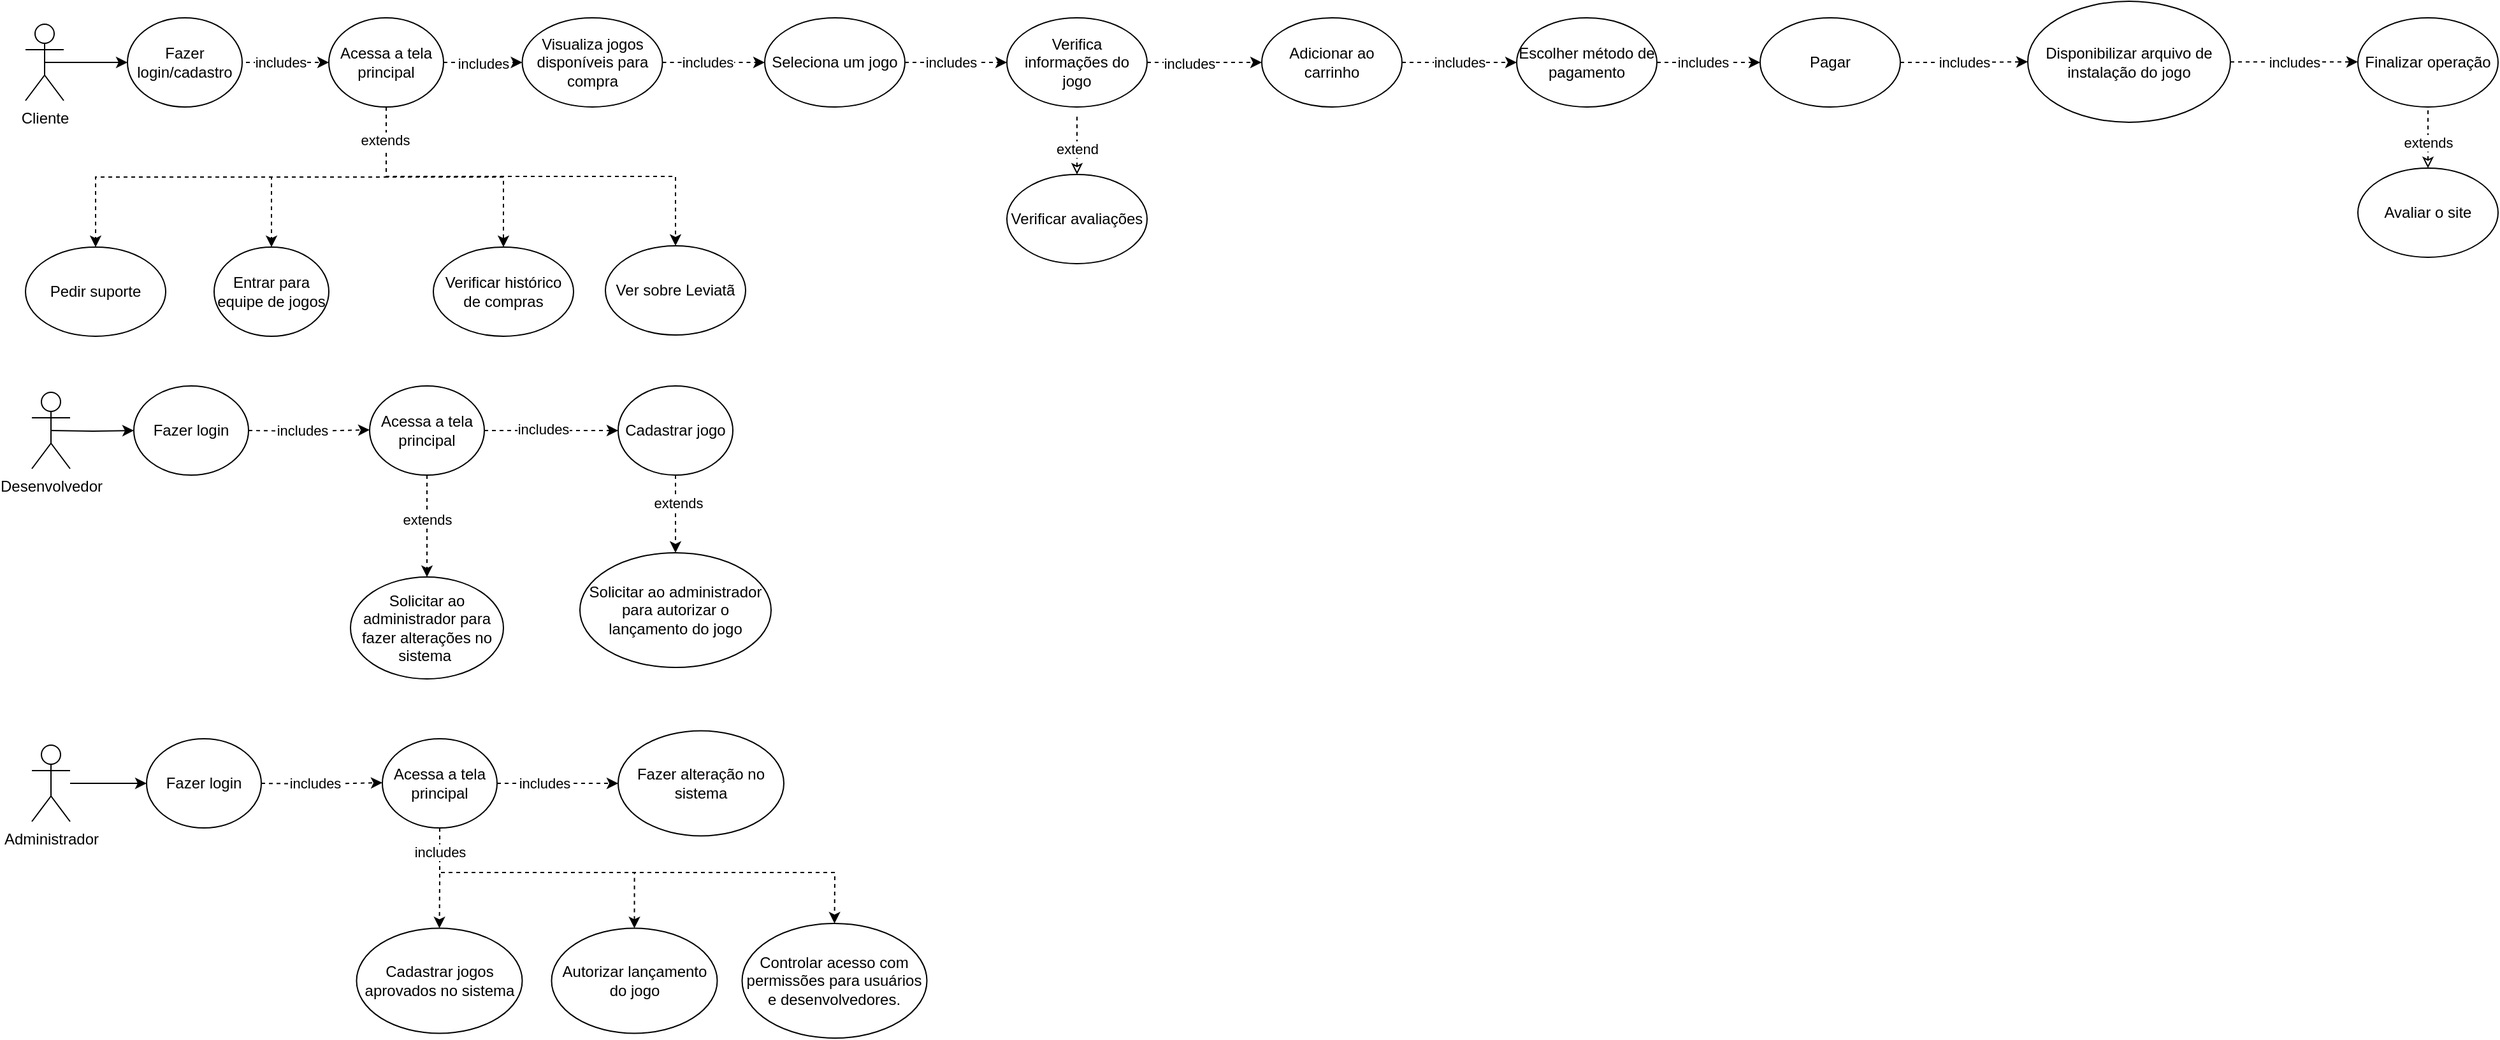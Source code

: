 <mxfile version="27.1.1">
  <diagram name="Página-1" id="Bsxxnvs8qtEZHKtKC8Yh">
    <mxGraphModel dx="872" dy="465" grid="1" gridSize="10" guides="1" tooltips="1" connect="1" arrows="1" fold="1" page="1" pageScale="1" pageWidth="1169" pageHeight="827" math="0" shadow="0">
      <root>
        <mxCell id="0" />
        <mxCell id="1" parent="0" />
        <mxCell id="EpVNcyplSA3NN8GrZNjh-2" style="edgeStyle=orthogonalEdgeStyle;rounded=0;orthogonalLoop=1;jettySize=auto;html=1;exitX=0.5;exitY=0.5;exitDx=0;exitDy=0;exitPerimeter=0;dashed=1;" parent="1" source="KrUmVmu7B1nG0iVp00is-24" target="EpVNcyplSA3NN8GrZNjh-1" edge="1">
          <mxGeometry relative="1" as="geometry" />
        </mxCell>
        <mxCell id="KrUmVmu7B1nG0iVp00is-26" value="includes" style="edgeLabel;html=1;align=center;verticalAlign=middle;resizable=0;points=[];" parent="EpVNcyplSA3NN8GrZNjh-2" connectable="0" vertex="1">
          <mxGeometry x="0.417" y="-2" relative="1" as="geometry">
            <mxPoint x="-5" y="-2" as="offset" />
          </mxGeometry>
        </mxCell>
        <mxCell id="d0Vb6hVWw6ixuOEntkjy-2" value="Cliente" style="shape=umlActor;verticalLabelPosition=bottom;verticalAlign=top;html=1;outlineConnect=0;" parent="1" vertex="1">
          <mxGeometry x="38" y="35" width="30" height="60" as="geometry" />
        </mxCell>
        <mxCell id="rEEq0HjLZOkwawsSutK7-14" style="edgeStyle=orthogonalEdgeStyle;rounded=0;orthogonalLoop=1;jettySize=auto;html=1;entryX=0;entryY=0.5;entryDx=0;entryDy=0;" parent="1" source="d0Vb6hVWw6ixuOEntkjy-3" target="rEEq0HjLZOkwawsSutK7-11" edge="1">
          <mxGeometry relative="1" as="geometry" />
        </mxCell>
        <mxCell id="d0Vb6hVWw6ixuOEntkjy-3" value="Administrador" style="shape=umlActor;verticalLabelPosition=bottom;verticalAlign=top;html=1;outlineConnect=0;" parent="1" vertex="1">
          <mxGeometry x="43" y="601" width="30" height="60" as="geometry" />
        </mxCell>
        <mxCell id="d0Vb6hVWw6ixuOEntkjy-7" value="Desenvolvedor" style="shape=umlActor;verticalLabelPosition=bottom;verticalAlign=top;html=1;outlineConnect=0;" parent="1" vertex="1">
          <mxGeometry x="43" y="324" width="30" height="60" as="geometry" />
        </mxCell>
        <mxCell id="mZIfKQghD8mnKfqH-fNq-4" style="edgeStyle=orthogonalEdgeStyle;rounded=0;orthogonalLoop=1;jettySize=auto;html=1;entryX=0;entryY=0.5;entryDx=0;entryDy=0;dashed=1;" parent="1" source="EpVNcyplSA3NN8GrZNjh-1" target="mZIfKQghD8mnKfqH-fNq-3" edge="1">
          <mxGeometry relative="1" as="geometry" />
        </mxCell>
        <mxCell id="mZIfKQghD8mnKfqH-fNq-25" value="includes" style="edgeLabel;html=1;align=center;verticalAlign=middle;resizable=0;points=[];" parent="mZIfKQghD8mnKfqH-fNq-4" connectable="0" vertex="1">
          <mxGeometry x="-0.006" y="-1" relative="1" as="geometry">
            <mxPoint as="offset" />
          </mxGeometry>
        </mxCell>
        <mxCell id="2TN9v1s1748Gf6F8mhCl-3" style="edgeStyle=orthogonalEdgeStyle;rounded=0;orthogonalLoop=1;jettySize=auto;html=1;exitX=0.5;exitY=1;exitDx=0;exitDy=0;entryX=0.5;entryY=0;entryDx=0;entryDy=0;dashed=1;" edge="1" parent="1" source="EpVNcyplSA3NN8GrZNjh-1" target="2TN9v1s1748Gf6F8mhCl-1">
          <mxGeometry relative="1" as="geometry" />
        </mxCell>
        <mxCell id="2TN9v1s1748Gf6F8mhCl-4" style="edgeStyle=orthogonalEdgeStyle;rounded=0;orthogonalLoop=1;jettySize=auto;html=1;exitX=0.5;exitY=1;exitDx=0;exitDy=0;entryX=0.5;entryY=0;entryDx=0;entryDy=0;dashed=1;" edge="1" parent="1" source="EpVNcyplSA3NN8GrZNjh-1" target="2TN9v1s1748Gf6F8mhCl-2">
          <mxGeometry relative="1" as="geometry" />
        </mxCell>
        <mxCell id="2TN9v1s1748Gf6F8mhCl-5" style="edgeStyle=orthogonalEdgeStyle;rounded=0;orthogonalLoop=1;jettySize=auto;html=1;exitX=0.5;exitY=1;exitDx=0;exitDy=0;entryX=0.5;entryY=0;entryDx=0;entryDy=0;dashed=1;" edge="1" parent="1" source="EpVNcyplSA3NN8GrZNjh-1" target="KrUmVmu7B1nG0iVp00is-20">
          <mxGeometry relative="1" as="geometry" />
        </mxCell>
        <mxCell id="2TN9v1s1748Gf6F8mhCl-6" style="edgeStyle=orthogonalEdgeStyle;rounded=0;orthogonalLoop=1;jettySize=auto;html=1;exitX=0.5;exitY=1;exitDx=0;exitDy=0;entryX=0.5;entryY=0;entryDx=0;entryDy=0;dashed=1;" edge="1" parent="1" source="EpVNcyplSA3NN8GrZNjh-1" target="KrUmVmu7B1nG0iVp00is-18">
          <mxGeometry relative="1" as="geometry" />
        </mxCell>
        <mxCell id="2TN9v1s1748Gf6F8mhCl-7" value="extends" style="edgeLabel;html=1;align=center;verticalAlign=middle;resizable=0;points=[];" vertex="1" connectable="0" parent="2TN9v1s1748Gf6F8mhCl-6">
          <mxGeometry x="-0.743" y="-1" relative="1" as="geometry">
            <mxPoint as="offset" />
          </mxGeometry>
        </mxCell>
        <mxCell id="EpVNcyplSA3NN8GrZNjh-1" value="&lt;font style=&quot;vertical-align: inherit;&quot;&gt;&lt;font style=&quot;vertical-align: inherit;&quot;&gt;Acessa a tela principal&lt;/font&gt;&lt;/font&gt;" style="ellipse;whiteSpace=wrap;html=1;" parent="1" vertex="1">
          <mxGeometry x="276" y="30" width="90" height="70" as="geometry" />
        </mxCell>
        <mxCell id="mZIfKQghD8mnKfqH-fNq-6" style="edgeStyle=orthogonalEdgeStyle;rounded=0;orthogonalLoop=1;jettySize=auto;html=1;entryX=0;entryY=0.5;entryDx=0;entryDy=0;dashed=1;" parent="1" source="mZIfKQghD8mnKfqH-fNq-3" target="mZIfKQghD8mnKfqH-fNq-5" edge="1">
          <mxGeometry relative="1" as="geometry" />
        </mxCell>
        <mxCell id="mZIfKQghD8mnKfqH-fNq-28" value="includes" style="edgeLabel;html=1;align=center;verticalAlign=middle;resizable=0;points=[];" parent="mZIfKQghD8mnKfqH-fNq-6" connectable="0" vertex="1">
          <mxGeometry x="-0.125" relative="1" as="geometry">
            <mxPoint as="offset" />
          </mxGeometry>
        </mxCell>
        <mxCell id="mZIfKQghD8mnKfqH-fNq-3" value="&lt;font style=&quot;vertical-align: inherit;&quot;&gt;&lt;font style=&quot;vertical-align: inherit;&quot;&gt;&lt;font style=&quot;vertical-align: inherit;&quot;&gt;&lt;font style=&quot;vertical-align: inherit;&quot;&gt;Visualiza jogos disponíveis para compra&lt;/font&gt;&lt;/font&gt;&lt;/font&gt;&lt;/font&gt;" style="ellipse;whiteSpace=wrap;html=1;" parent="1" vertex="1">
          <mxGeometry x="427.75" y="30" width="110" height="70" as="geometry" />
        </mxCell>
        <mxCell id="mZIfKQghD8mnKfqH-fNq-8" style="edgeStyle=orthogonalEdgeStyle;rounded=0;orthogonalLoop=1;jettySize=auto;html=1;entryX=0;entryY=0.5;entryDx=0;entryDy=0;dashed=1;" parent="1" source="mZIfKQghD8mnKfqH-fNq-5" target="mZIfKQghD8mnKfqH-fNq-7" edge="1">
          <mxGeometry relative="1" as="geometry" />
        </mxCell>
        <mxCell id="KrUmVmu7B1nG0iVp00is-1" value="includes" style="edgeLabel;html=1;align=center;verticalAlign=middle;resizable=0;points=[];" parent="mZIfKQghD8mnKfqH-fNq-8" connectable="0" vertex="1">
          <mxGeometry x="-0.1" relative="1" as="geometry">
            <mxPoint as="offset" />
          </mxGeometry>
        </mxCell>
        <mxCell id="mZIfKQghD8mnKfqH-fNq-5" value="&lt;font style=&quot;vertical-align: inherit;&quot;&gt;&lt;font style=&quot;vertical-align: inherit;&quot;&gt;&lt;font style=&quot;vertical-align: inherit;&quot;&gt;&lt;font style=&quot;vertical-align: inherit;&quot;&gt;&lt;font style=&quot;vertical-align: inherit;&quot;&gt;&lt;font style=&quot;vertical-align: inherit;&quot;&gt;Seleciona um jogo&lt;/font&gt;&lt;/font&gt;&lt;/font&gt;&lt;/font&gt;&lt;/font&gt;&lt;/font&gt;" style="ellipse;whiteSpace=wrap;html=1;" parent="1" vertex="1">
          <mxGeometry x="618" y="30" width="110" height="70" as="geometry" />
        </mxCell>
        <mxCell id="mZIfKQghD8mnKfqH-fNq-10" style="edgeStyle=orthogonalEdgeStyle;rounded=0;orthogonalLoop=1;jettySize=auto;html=1;entryX=0;entryY=0.5;entryDx=0;entryDy=0;dashed=1;" parent="1" source="mZIfKQghD8mnKfqH-fNq-7" target="mZIfKQghD8mnKfqH-fNq-9" edge="1">
          <mxGeometry relative="1" as="geometry" />
        </mxCell>
        <mxCell id="KrUmVmu7B1nG0iVp00is-2" value="includes" style="edgeLabel;html=1;align=center;verticalAlign=middle;resizable=0;points=[];" parent="mZIfKQghD8mnKfqH-fNq-10" connectable="0" vertex="1">
          <mxGeometry x="-0.267" y="-1" relative="1" as="geometry">
            <mxPoint as="offset" />
          </mxGeometry>
        </mxCell>
        <mxCell id="mZIfKQghD8mnKfqH-fNq-7" value="&lt;font style=&quot;vertical-align: inherit;&quot;&gt;&lt;font style=&quot;vertical-align: inherit;&quot;&gt;&lt;font style=&quot;vertical-align: inherit;&quot;&gt;&lt;font style=&quot;vertical-align: inherit;&quot;&gt;Verifica informações do jogo&lt;/font&gt;&lt;/font&gt;&lt;/font&gt;&lt;/font&gt;" style="ellipse;whiteSpace=wrap;html=1;" parent="1" vertex="1">
          <mxGeometry x="808" y="30" width="110" height="70" as="geometry" />
        </mxCell>
        <mxCell id="mZIfKQghD8mnKfqH-fNq-12" style="edgeStyle=orthogonalEdgeStyle;rounded=0;orthogonalLoop=1;jettySize=auto;html=1;dashed=1;" parent="1" source="mZIfKQghD8mnKfqH-fNq-13" target="mZIfKQghD8mnKfqH-fNq-11" edge="1">
          <mxGeometry relative="1" as="geometry" />
        </mxCell>
        <mxCell id="KrUmVmu7B1nG0iVp00is-7" value="includes" style="edgeLabel;html=1;align=center;verticalAlign=middle;resizable=0;points=[];" parent="mZIfKQghD8mnKfqH-fNq-12" connectable="0" vertex="1">
          <mxGeometry x="-0.117" relative="1" as="geometry">
            <mxPoint as="offset" />
          </mxGeometry>
        </mxCell>
        <mxCell id="mZIfKQghD8mnKfqH-fNq-9" value="&lt;font style=&quot;vertical-align: inherit;&quot;&gt;&lt;font style=&quot;vertical-align: inherit;&quot;&gt;Adicionar ao carrinho&lt;/font&gt;&lt;/font&gt;" style="ellipse;whiteSpace=wrap;html=1;" parent="1" vertex="1">
          <mxGeometry x="1008" y="30" width="110" height="70" as="geometry" />
        </mxCell>
        <mxCell id="mZIfKQghD8mnKfqH-fNq-17" style="edgeStyle=orthogonalEdgeStyle;rounded=0;orthogonalLoop=1;jettySize=auto;html=1;entryX=0;entryY=0.5;entryDx=0;entryDy=0;dashed=1;" parent="1" source="mZIfKQghD8mnKfqH-fNq-11" target="mZIfKQghD8mnKfqH-fNq-16" edge="1">
          <mxGeometry relative="1" as="geometry" />
        </mxCell>
        <mxCell id="KrUmVmu7B1nG0iVp00is-4" value="includes" style="edgeLabel;html=1;align=center;verticalAlign=middle;resizable=0;points=[];" parent="mZIfKQghD8mnKfqH-fNq-17" connectable="0" vertex="1">
          <mxGeometry relative="1" as="geometry">
            <mxPoint as="offset" />
          </mxGeometry>
        </mxCell>
        <mxCell id="mZIfKQghD8mnKfqH-fNq-11" value="Pagar" style="ellipse;whiteSpace=wrap;html=1;" parent="1" vertex="1">
          <mxGeometry x="1399" y="30" width="110" height="70" as="geometry" />
        </mxCell>
        <mxCell id="mZIfKQghD8mnKfqH-fNq-16" value="&lt;div&gt;Disponibilizar arquivo de instalação do jogo&lt;/div&gt;" style="ellipse;whiteSpace=wrap;html=1;" parent="1" vertex="1">
          <mxGeometry x="1609" y="17" width="159" height="95" as="geometry" />
        </mxCell>
        <mxCell id="mZIfKQghD8mnKfqH-fNq-19" style="edgeStyle=orthogonalEdgeStyle;rounded=0;orthogonalLoop=1;jettySize=auto;html=1;dashed=1;startArrow=classic;startFill=0;endArrow=none;endFill=1;" parent="1" source="mZIfKQghD8mnKfqH-fNq-18" edge="1">
          <mxGeometry relative="1" as="geometry">
            <mxPoint x="863" y="105.0" as="targetPoint" />
          </mxGeometry>
        </mxCell>
        <mxCell id="mZIfKQghD8mnKfqH-fNq-20" value="extend" style="edgeLabel;html=1;align=center;verticalAlign=middle;resizable=0;points=[];" parent="mZIfKQghD8mnKfqH-fNq-19" connectable="0" vertex="1">
          <mxGeometry x="-0.139" relative="1" as="geometry">
            <mxPoint y="1" as="offset" />
          </mxGeometry>
        </mxCell>
        <mxCell id="mZIfKQghD8mnKfqH-fNq-18" value="&lt;font style=&quot;vertical-align: inherit;&quot;&gt;&lt;font style=&quot;vertical-align: inherit;&quot;&gt;&lt;font style=&quot;vertical-align: inherit;&quot;&gt;&lt;font style=&quot;vertical-align: inherit;&quot;&gt;Verificar avaliações&lt;/font&gt;&lt;/font&gt;&lt;/font&gt;&lt;/font&gt;" style="ellipse;whiteSpace=wrap;html=1;" parent="1" vertex="1">
          <mxGeometry x="808" y="153" width="110" height="70" as="geometry" />
        </mxCell>
        <mxCell id="mZIfKQghD8mnKfqH-fNq-22" style="edgeStyle=orthogonalEdgeStyle;rounded=0;orthogonalLoop=1;jettySize=auto;html=1;jumpStyle=none;dashed=1;endArrow=none;startFill=0;startArrow=classic;entryX=0.5;entryY=1;entryDx=0;entryDy=0;endFill=1;" parent="1" source="mZIfKQghD8mnKfqH-fNq-24" edge="1">
          <mxGeometry relative="1" as="geometry">
            <mxPoint x="1923" y="100" as="targetPoint" />
          </mxGeometry>
        </mxCell>
        <mxCell id="mZIfKQghD8mnKfqH-fNq-23" value="extends" style="edgeLabel;html=1;align=center;verticalAlign=middle;resizable=0;points=[];" parent="mZIfKQghD8mnKfqH-fNq-22" connectable="0" vertex="1">
          <mxGeometry x="-0.161" relative="1" as="geometry">
            <mxPoint as="offset" />
          </mxGeometry>
        </mxCell>
        <mxCell id="mZIfKQghD8mnKfqH-fNq-24" value="Avaliar o site" style="ellipse;whiteSpace=wrap;html=1;" parent="1" vertex="1">
          <mxGeometry x="1868" y="148" width="110" height="70" as="geometry" />
        </mxCell>
        <mxCell id="KrUmVmu7B1nG0iVp00is-5" value="" style="edgeStyle=orthogonalEdgeStyle;rounded=0;orthogonalLoop=1;jettySize=auto;html=1;dashed=1;" parent="1" source="mZIfKQghD8mnKfqH-fNq-9" target="mZIfKQghD8mnKfqH-fNq-13" edge="1">
          <mxGeometry relative="1" as="geometry">
            <mxPoint x="1118" y="65" as="sourcePoint" />
            <mxPoint x="1348" y="65" as="targetPoint" />
          </mxGeometry>
        </mxCell>
        <mxCell id="KrUmVmu7B1nG0iVp00is-6" value="includes" style="edgeLabel;html=1;align=center;verticalAlign=middle;resizable=0;points=[];" parent="KrUmVmu7B1nG0iVp00is-5" connectable="0" vertex="1">
          <mxGeometry relative="1" as="geometry">
            <mxPoint as="offset" />
          </mxGeometry>
        </mxCell>
        <mxCell id="mZIfKQghD8mnKfqH-fNq-13" value="Escolher método de pagamento" style="ellipse;whiteSpace=wrap;html=1;" parent="1" vertex="1">
          <mxGeometry x="1208" y="30" width="110" height="70" as="geometry" />
        </mxCell>
        <mxCell id="KrUmVmu7B1nG0iVp00is-8" value="Finalizar operação" style="ellipse;whiteSpace=wrap;html=1;" parent="1" vertex="1">
          <mxGeometry x="1868" y="30" width="110" height="70" as="geometry" />
        </mxCell>
        <mxCell id="KrUmVmu7B1nG0iVp00is-9" style="edgeStyle=orthogonalEdgeStyle;rounded=0;orthogonalLoop=1;jettySize=auto;html=1;entryX=0;entryY=0.5;entryDx=0;entryDy=0;dashed=1;" parent="1" edge="1">
          <mxGeometry relative="1" as="geometry">
            <mxPoint x="1768" y="64.58" as="sourcePoint" />
            <mxPoint x="1868" y="64.58" as="targetPoint" />
          </mxGeometry>
        </mxCell>
        <mxCell id="KrUmVmu7B1nG0iVp00is-10" value="includes" style="edgeLabel;html=1;align=center;verticalAlign=middle;resizable=0;points=[];" parent="KrUmVmu7B1nG0iVp00is-9" connectable="0" vertex="1">
          <mxGeometry relative="1" as="geometry">
            <mxPoint as="offset" />
          </mxGeometry>
        </mxCell>
        <mxCell id="zKj5nAP1LcKZkt2nUuu8-2" style="edgeStyle=orthogonalEdgeStyle;rounded=0;orthogonalLoop=1;jettySize=auto;html=1;exitX=1;exitY=0.5;exitDx=0;exitDy=0;entryX=0;entryY=0.5;entryDx=0;entryDy=0;dashed=1;" parent="1" source="KrUmVmu7B1nG0iVp00is-12" target="zKj5nAP1LcKZkt2nUuu8-1" edge="1">
          <mxGeometry relative="1" as="geometry" />
        </mxCell>
        <mxCell id="zKj5nAP1LcKZkt2nUuu8-3" value="includes" style="edgeLabel;html=1;align=center;verticalAlign=middle;resizable=0;points=[];" parent="zKj5nAP1LcKZkt2nUuu8-2" connectable="0" vertex="1">
          <mxGeometry x="-0.124" y="1" relative="1" as="geometry">
            <mxPoint as="offset" />
          </mxGeometry>
        </mxCell>
        <mxCell id="zKj5nAP1LcKZkt2nUuu8-6" style="edgeStyle=orthogonalEdgeStyle;rounded=0;orthogonalLoop=1;jettySize=auto;html=1;exitX=0.5;exitY=1;exitDx=0;exitDy=0;dashed=1;" parent="1" source="KrUmVmu7B1nG0iVp00is-12" target="KrUmVmu7B1nG0iVp00is-15" edge="1">
          <mxGeometry relative="1" as="geometry" />
        </mxCell>
        <mxCell id="zKj5nAP1LcKZkt2nUuu8-7" value="extends" style="edgeLabel;html=1;align=center;verticalAlign=middle;resizable=0;points=[];" parent="zKj5nAP1LcKZkt2nUuu8-6" connectable="0" vertex="1">
          <mxGeometry x="-0.125" relative="1" as="geometry">
            <mxPoint as="offset" />
          </mxGeometry>
        </mxCell>
        <mxCell id="KrUmVmu7B1nG0iVp00is-12" value="&lt;font style=&quot;vertical-align: inherit;&quot;&gt;&lt;font style=&quot;vertical-align: inherit;&quot;&gt;Acessa a tela principal&lt;/font&gt;&lt;/font&gt;" style="ellipse;whiteSpace=wrap;html=1;" parent="1" vertex="1">
          <mxGeometry x="308" y="319" width="90" height="70" as="geometry" />
        </mxCell>
        <mxCell id="KrUmVmu7B1nG0iVp00is-15" value="&lt;font style=&quot;vertical-align: inherit;&quot;&gt;&lt;font style=&quot;vertical-align: inherit;&quot;&gt;Solicitar ao administrador para fazer alterações no sistema&amp;nbsp;&lt;/font&gt;&lt;/font&gt;" style="ellipse;whiteSpace=wrap;html=1;" parent="1" vertex="1">
          <mxGeometry x="293" y="469" width="120" height="80" as="geometry" />
        </mxCell>
        <mxCell id="KrUmVmu7B1nG0iVp00is-18" value="&lt;font style=&quot;vertical-align: inherit;&quot;&gt;&lt;font style=&quot;vertical-align: inherit;&quot;&gt;&lt;font style=&quot;vertical-align: inherit;&quot;&gt;&lt;font style=&quot;vertical-align: inherit;&quot;&gt;Verificar histórico de compras&lt;/font&gt;&lt;/font&gt;&lt;/font&gt;&lt;/font&gt;" style="ellipse;whiteSpace=wrap;html=1;" parent="1" vertex="1">
          <mxGeometry x="358" y="210" width="110" height="70" as="geometry" />
        </mxCell>
        <mxCell id="KrUmVmu7B1nG0iVp00is-20" value="Entrar para equipe de jogos" style="ellipse;whiteSpace=wrap;html=1;" parent="1" vertex="1">
          <mxGeometry x="186" y="210" width="90" height="70" as="geometry" />
        </mxCell>
        <mxCell id="KrUmVmu7B1nG0iVp00is-25" value="" style="edgeStyle=orthogonalEdgeStyle;rounded=0;orthogonalLoop=1;jettySize=auto;html=1;exitX=0.5;exitY=0.5;exitDx=0;exitDy=0;exitPerimeter=0;" parent="1" source="d0Vb6hVWw6ixuOEntkjy-2" target="KrUmVmu7B1nG0iVp00is-24" edge="1">
          <mxGeometry relative="1" as="geometry">
            <mxPoint x="53" y="65" as="sourcePoint" />
            <mxPoint x="258" y="65" as="targetPoint" />
          </mxGeometry>
        </mxCell>
        <mxCell id="KrUmVmu7B1nG0iVp00is-24" value="Fazer login/cadastro" style="ellipse;whiteSpace=wrap;html=1;" parent="1" vertex="1">
          <mxGeometry x="118" y="30" width="90" height="70" as="geometry" />
        </mxCell>
        <mxCell id="KrUmVmu7B1nG0iVp00is-27" value="&lt;font style=&quot;vertical-align: inherit;&quot;&gt;&lt;font style=&quot;vertical-align: inherit;&quot;&gt;Solicitar ao administrador para autorizar o lançamento do jogo&lt;/font&gt;&lt;/font&gt;" style="ellipse;whiteSpace=wrap;html=1;" parent="1" vertex="1">
          <mxGeometry x="473" y="450" width="150" height="90" as="geometry" />
        </mxCell>
        <mxCell id="rEEq0HjLZOkwawsSutK7-1" value="&lt;div&gt;Cadastrar jogos aprovados no sistema&lt;/div&gt;" style="ellipse;whiteSpace=wrap;html=1;" parent="1" vertex="1">
          <mxGeometry x="297.75" y="744.75" width="130" height="82.5" as="geometry" />
        </mxCell>
        <mxCell id="rEEq0HjLZOkwawsSutK7-2" value="&lt;div&gt;Autorizar lançamento do jogo&lt;/div&gt;" style="ellipse;whiteSpace=wrap;html=1;" parent="1" vertex="1">
          <mxGeometry x="450.75" y="744.75" width="130" height="82.5" as="geometry" />
        </mxCell>
        <mxCell id="rEEq0HjLZOkwawsSutK7-3" value="&lt;div&gt;Fazer alteração no sistema&lt;/div&gt;" style="ellipse;whiteSpace=wrap;html=1;" parent="1" vertex="1">
          <mxGeometry x="503" y="589.75" width="130" height="82.5" as="geometry" />
        </mxCell>
        <mxCell id="rEEq0HjLZOkwawsSutK7-4" value="&lt;div&gt;Controlar acesso com permissões para usuários e desenvolvedores.&lt;/div&gt;" style="ellipse;whiteSpace=wrap;html=1;" parent="1" vertex="1">
          <mxGeometry x="600.25" y="741" width="145" height="90" as="geometry" />
        </mxCell>
        <mxCell id="rEEq0HjLZOkwawsSutK7-6" value="" style="edgeStyle=orthogonalEdgeStyle;rounded=0;orthogonalLoop=1;jettySize=auto;html=1;exitX=0.5;exitY=0.5;exitDx=0;exitDy=0;exitPerimeter=0;" parent="1" target="rEEq0HjLZOkwawsSutK7-5" edge="1">
          <mxGeometry relative="1" as="geometry">
            <mxPoint x="58" y="354" as="sourcePoint" />
            <mxPoint x="258" y="354" as="targetPoint" />
          </mxGeometry>
        </mxCell>
        <mxCell id="rEEq0HjLZOkwawsSutK7-5" value="Fazer login" style="ellipse;whiteSpace=wrap;html=1;" parent="1" vertex="1">
          <mxGeometry x="123" y="319" width="90" height="70" as="geometry" />
        </mxCell>
        <mxCell id="rEEq0HjLZOkwawsSutK7-7" style="edgeStyle=orthogonalEdgeStyle;rounded=0;orthogonalLoop=1;jettySize=auto;html=1;dashed=1;" parent="1" edge="1">
          <mxGeometry relative="1" as="geometry">
            <mxPoint x="213" y="354" as="sourcePoint" />
            <mxPoint x="308" y="353.5" as="targetPoint" />
          </mxGeometry>
        </mxCell>
        <mxCell id="rEEq0HjLZOkwawsSutK7-8" value="includes" style="edgeLabel;html=1;align=center;verticalAlign=middle;resizable=0;points=[];" parent="rEEq0HjLZOkwawsSutK7-7" connectable="0" vertex="1">
          <mxGeometry x="0.417" y="-2" relative="1" as="geometry">
            <mxPoint x="-25" y="-2" as="offset" />
          </mxGeometry>
        </mxCell>
        <mxCell id="rEEq0HjLZOkwawsSutK7-15" style="edgeStyle=orthogonalEdgeStyle;rounded=0;orthogonalLoop=1;jettySize=auto;html=1;exitX=1;exitY=0.5;exitDx=0;exitDy=0;entryX=0;entryY=0.5;entryDx=0;entryDy=0;dashed=1;" parent="1" source="rEEq0HjLZOkwawsSutK7-10" target="rEEq0HjLZOkwawsSutK7-3" edge="1">
          <mxGeometry relative="1" as="geometry" />
        </mxCell>
        <mxCell id="rEEq0HjLZOkwawsSutK7-20" value="includes" style="edgeLabel;html=1;align=center;verticalAlign=middle;resizable=0;points=[];" parent="rEEq0HjLZOkwawsSutK7-15" connectable="0" vertex="1">
          <mxGeometry x="-0.158" y="-2" relative="1" as="geometry">
            <mxPoint x="-3" y="-2" as="offset" />
          </mxGeometry>
        </mxCell>
        <mxCell id="rEEq0HjLZOkwawsSutK7-16" style="edgeStyle=orthogonalEdgeStyle;rounded=0;orthogonalLoop=1;jettySize=auto;html=1;entryX=0.5;entryY=0;entryDx=0;entryDy=0;dashed=1;" parent="1" source="rEEq0HjLZOkwawsSutK7-10" target="rEEq0HjLZOkwawsSutK7-1" edge="1">
          <mxGeometry relative="1" as="geometry" />
        </mxCell>
        <mxCell id="rEEq0HjLZOkwawsSutK7-17" style="edgeStyle=orthogonalEdgeStyle;rounded=0;orthogonalLoop=1;jettySize=auto;html=1;exitX=0.5;exitY=1;exitDx=0;exitDy=0;entryX=0.5;entryY=0;entryDx=0;entryDy=0;dashed=1;" parent="1" source="rEEq0HjLZOkwawsSutK7-10" target="rEEq0HjLZOkwawsSutK7-2" edge="1">
          <mxGeometry relative="1" as="geometry">
            <Array as="points">
              <mxPoint x="363" y="701" />
              <mxPoint x="516" y="701" />
            </Array>
          </mxGeometry>
        </mxCell>
        <mxCell id="rEEq0HjLZOkwawsSutK7-18" style="edgeStyle=orthogonalEdgeStyle;rounded=0;orthogonalLoop=1;jettySize=auto;html=1;exitX=0.5;exitY=1;exitDx=0;exitDy=0;dashed=1;" parent="1" source="rEEq0HjLZOkwawsSutK7-10" target="rEEq0HjLZOkwawsSutK7-4" edge="1">
          <mxGeometry relative="1" as="geometry">
            <Array as="points">
              <mxPoint x="363" y="701" />
              <mxPoint x="673" y="701" />
            </Array>
          </mxGeometry>
        </mxCell>
        <mxCell id="rEEq0HjLZOkwawsSutK7-19" value="includes" style="edgeLabel;html=1;align=center;verticalAlign=middle;resizable=0;points=[];" parent="rEEq0HjLZOkwawsSutK7-18" connectable="0" vertex="1">
          <mxGeometry x="-0.901" relative="1" as="geometry">
            <mxPoint as="offset" />
          </mxGeometry>
        </mxCell>
        <mxCell id="rEEq0HjLZOkwawsSutK7-10" value="&lt;font style=&quot;vertical-align: inherit;&quot;&gt;&lt;font style=&quot;vertical-align: inherit;&quot;&gt;Acessa a tela principal&lt;/font&gt;&lt;/font&gt;" style="ellipse;whiteSpace=wrap;html=1;" parent="1" vertex="1">
          <mxGeometry x="318" y="596" width="90" height="70" as="geometry" />
        </mxCell>
        <mxCell id="rEEq0HjLZOkwawsSutK7-11" value="Fazer login" style="ellipse;whiteSpace=wrap;html=1;" parent="1" vertex="1">
          <mxGeometry x="133" y="596" width="90" height="70" as="geometry" />
        </mxCell>
        <mxCell id="rEEq0HjLZOkwawsSutK7-12" style="edgeStyle=orthogonalEdgeStyle;rounded=0;orthogonalLoop=1;jettySize=auto;html=1;dashed=1;" parent="1" edge="1">
          <mxGeometry relative="1" as="geometry">
            <mxPoint x="223" y="631" as="sourcePoint" />
            <mxPoint x="318" y="630.5" as="targetPoint" />
          </mxGeometry>
        </mxCell>
        <mxCell id="rEEq0HjLZOkwawsSutK7-13" value="includes" style="edgeLabel;html=1;align=center;verticalAlign=middle;resizable=0;points=[];" parent="rEEq0HjLZOkwawsSutK7-12" connectable="0" vertex="1">
          <mxGeometry x="0.417" y="-2" relative="1" as="geometry">
            <mxPoint x="-25" y="-2" as="offset" />
          </mxGeometry>
        </mxCell>
        <mxCell id="zKj5nAP1LcKZkt2nUuu8-4" style="edgeStyle=orthogonalEdgeStyle;rounded=0;orthogonalLoop=1;jettySize=auto;html=1;exitX=0.5;exitY=1;exitDx=0;exitDy=0;entryX=0.5;entryY=0;entryDx=0;entryDy=0;dashed=1;" parent="1" source="zKj5nAP1LcKZkt2nUuu8-1" target="KrUmVmu7B1nG0iVp00is-27" edge="1">
          <mxGeometry relative="1" as="geometry" />
        </mxCell>
        <mxCell id="zKj5nAP1LcKZkt2nUuu8-5" value="extends" style="edgeLabel;html=1;align=center;verticalAlign=middle;resizable=0;points=[];" parent="zKj5nAP1LcKZkt2nUuu8-4" connectable="0" vertex="1">
          <mxGeometry x="-0.279" y="2" relative="1" as="geometry">
            <mxPoint as="offset" />
          </mxGeometry>
        </mxCell>
        <mxCell id="zKj5nAP1LcKZkt2nUuu8-1" value="&lt;font style=&quot;vertical-align: inherit;&quot;&gt;&lt;font style=&quot;vertical-align: inherit;&quot;&gt;Cadastrar jogo&lt;/font&gt;&lt;/font&gt;" style="ellipse;whiteSpace=wrap;html=1;" parent="1" vertex="1">
          <mxGeometry x="503" y="319" width="90" height="70" as="geometry" />
        </mxCell>
        <mxCell id="2TN9v1s1748Gf6F8mhCl-1" value="&lt;font style=&quot;vertical-align: inherit;&quot;&gt;&lt;font style=&quot;vertical-align: inherit;&quot;&gt;&lt;font style=&quot;vertical-align: inherit;&quot;&gt;&lt;font style=&quot;vertical-align: inherit;&quot;&gt;Ver sobre Leviatã&lt;/font&gt;&lt;/font&gt;&lt;/font&gt;&lt;/font&gt;" style="ellipse;whiteSpace=wrap;html=1;" vertex="1" parent="1">
          <mxGeometry x="493" y="209" width="110" height="70" as="geometry" />
        </mxCell>
        <mxCell id="2TN9v1s1748Gf6F8mhCl-2" value="Pedir suporte" style="ellipse;whiteSpace=wrap;html=1;" vertex="1" parent="1">
          <mxGeometry x="38" y="210" width="110" height="70" as="geometry" />
        </mxCell>
      </root>
    </mxGraphModel>
  </diagram>
</mxfile>
